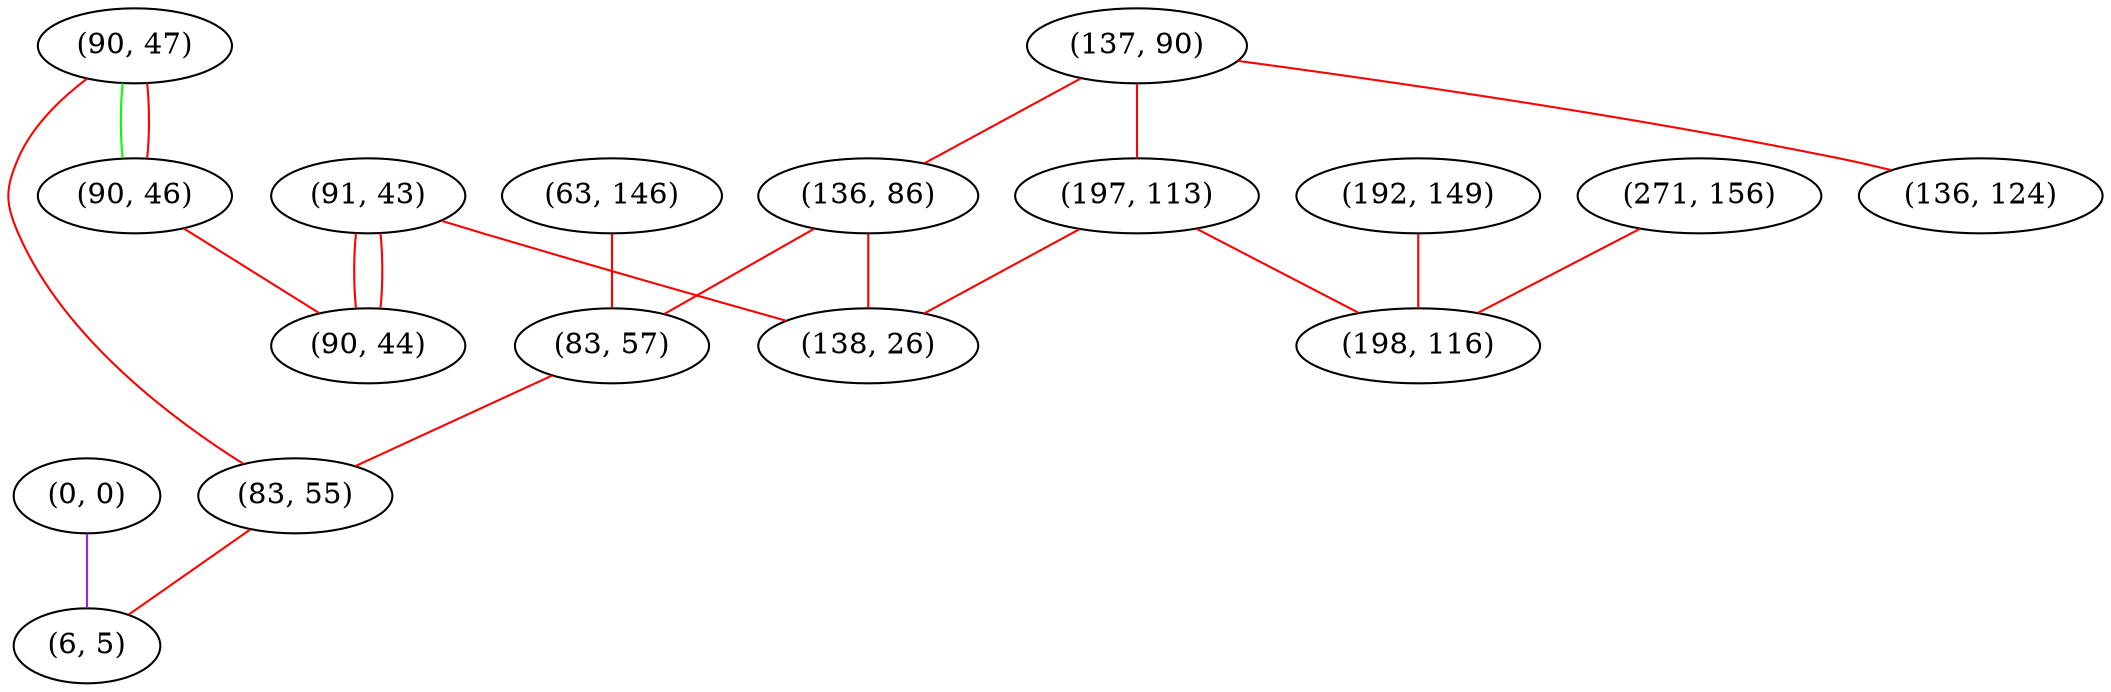 graph "" {
"(90, 47)";
"(137, 90)";
"(197, 113)";
"(90, 46)";
"(192, 149)";
"(63, 146)";
"(136, 86)";
"(136, 124)";
"(0, 0)";
"(271, 156)";
"(198, 116)";
"(83, 57)";
"(91, 43)";
"(138, 26)";
"(83, 55)";
"(90, 44)";
"(6, 5)";
"(90, 47)" -- "(83, 55)"  [color=red, key=0, weight=1];
"(90, 47)" -- "(90, 46)"  [color=green, key=0, weight=2];
"(90, 47)" -- "(90, 46)"  [color=red, key=1, weight=1];
"(137, 90)" -- "(136, 86)"  [color=red, key=0, weight=1];
"(137, 90)" -- "(197, 113)"  [color=red, key=0, weight=1];
"(137, 90)" -- "(136, 124)"  [color=red, key=0, weight=1];
"(197, 113)" -- "(198, 116)"  [color=red, key=0, weight=1];
"(197, 113)" -- "(138, 26)"  [color=red, key=0, weight=1];
"(90, 46)" -- "(90, 44)"  [color=red, key=0, weight=1];
"(192, 149)" -- "(198, 116)"  [color=red, key=0, weight=1];
"(63, 146)" -- "(83, 57)"  [color=red, key=0, weight=1];
"(136, 86)" -- "(83, 57)"  [color=red, key=0, weight=1];
"(136, 86)" -- "(138, 26)"  [color=red, key=0, weight=1];
"(0, 0)" -- "(6, 5)"  [color=purple, key=0, weight=4];
"(271, 156)" -- "(198, 116)"  [color=red, key=0, weight=1];
"(83, 57)" -- "(83, 55)"  [color=red, key=0, weight=1];
"(91, 43)" -- "(90, 44)"  [color=red, key=0, weight=1];
"(91, 43)" -- "(90, 44)"  [color=red, key=1, weight=1];
"(91, 43)" -- "(138, 26)"  [color=red, key=0, weight=1];
"(83, 55)" -- "(6, 5)"  [color=red, key=0, weight=1];
}
